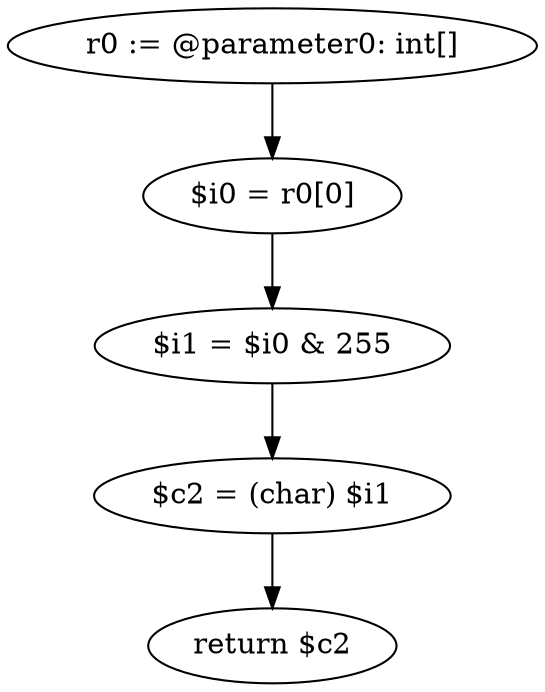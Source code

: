 digraph "unitGraph" {
    "r0 := @parameter0: int[]"
    "$i0 = r0[0]"
    "$i1 = $i0 & 255"
    "$c2 = (char) $i1"
    "return $c2"
    "r0 := @parameter0: int[]"->"$i0 = r0[0]";
    "$i0 = r0[0]"->"$i1 = $i0 & 255";
    "$i1 = $i0 & 255"->"$c2 = (char) $i1";
    "$c2 = (char) $i1"->"return $c2";
}
